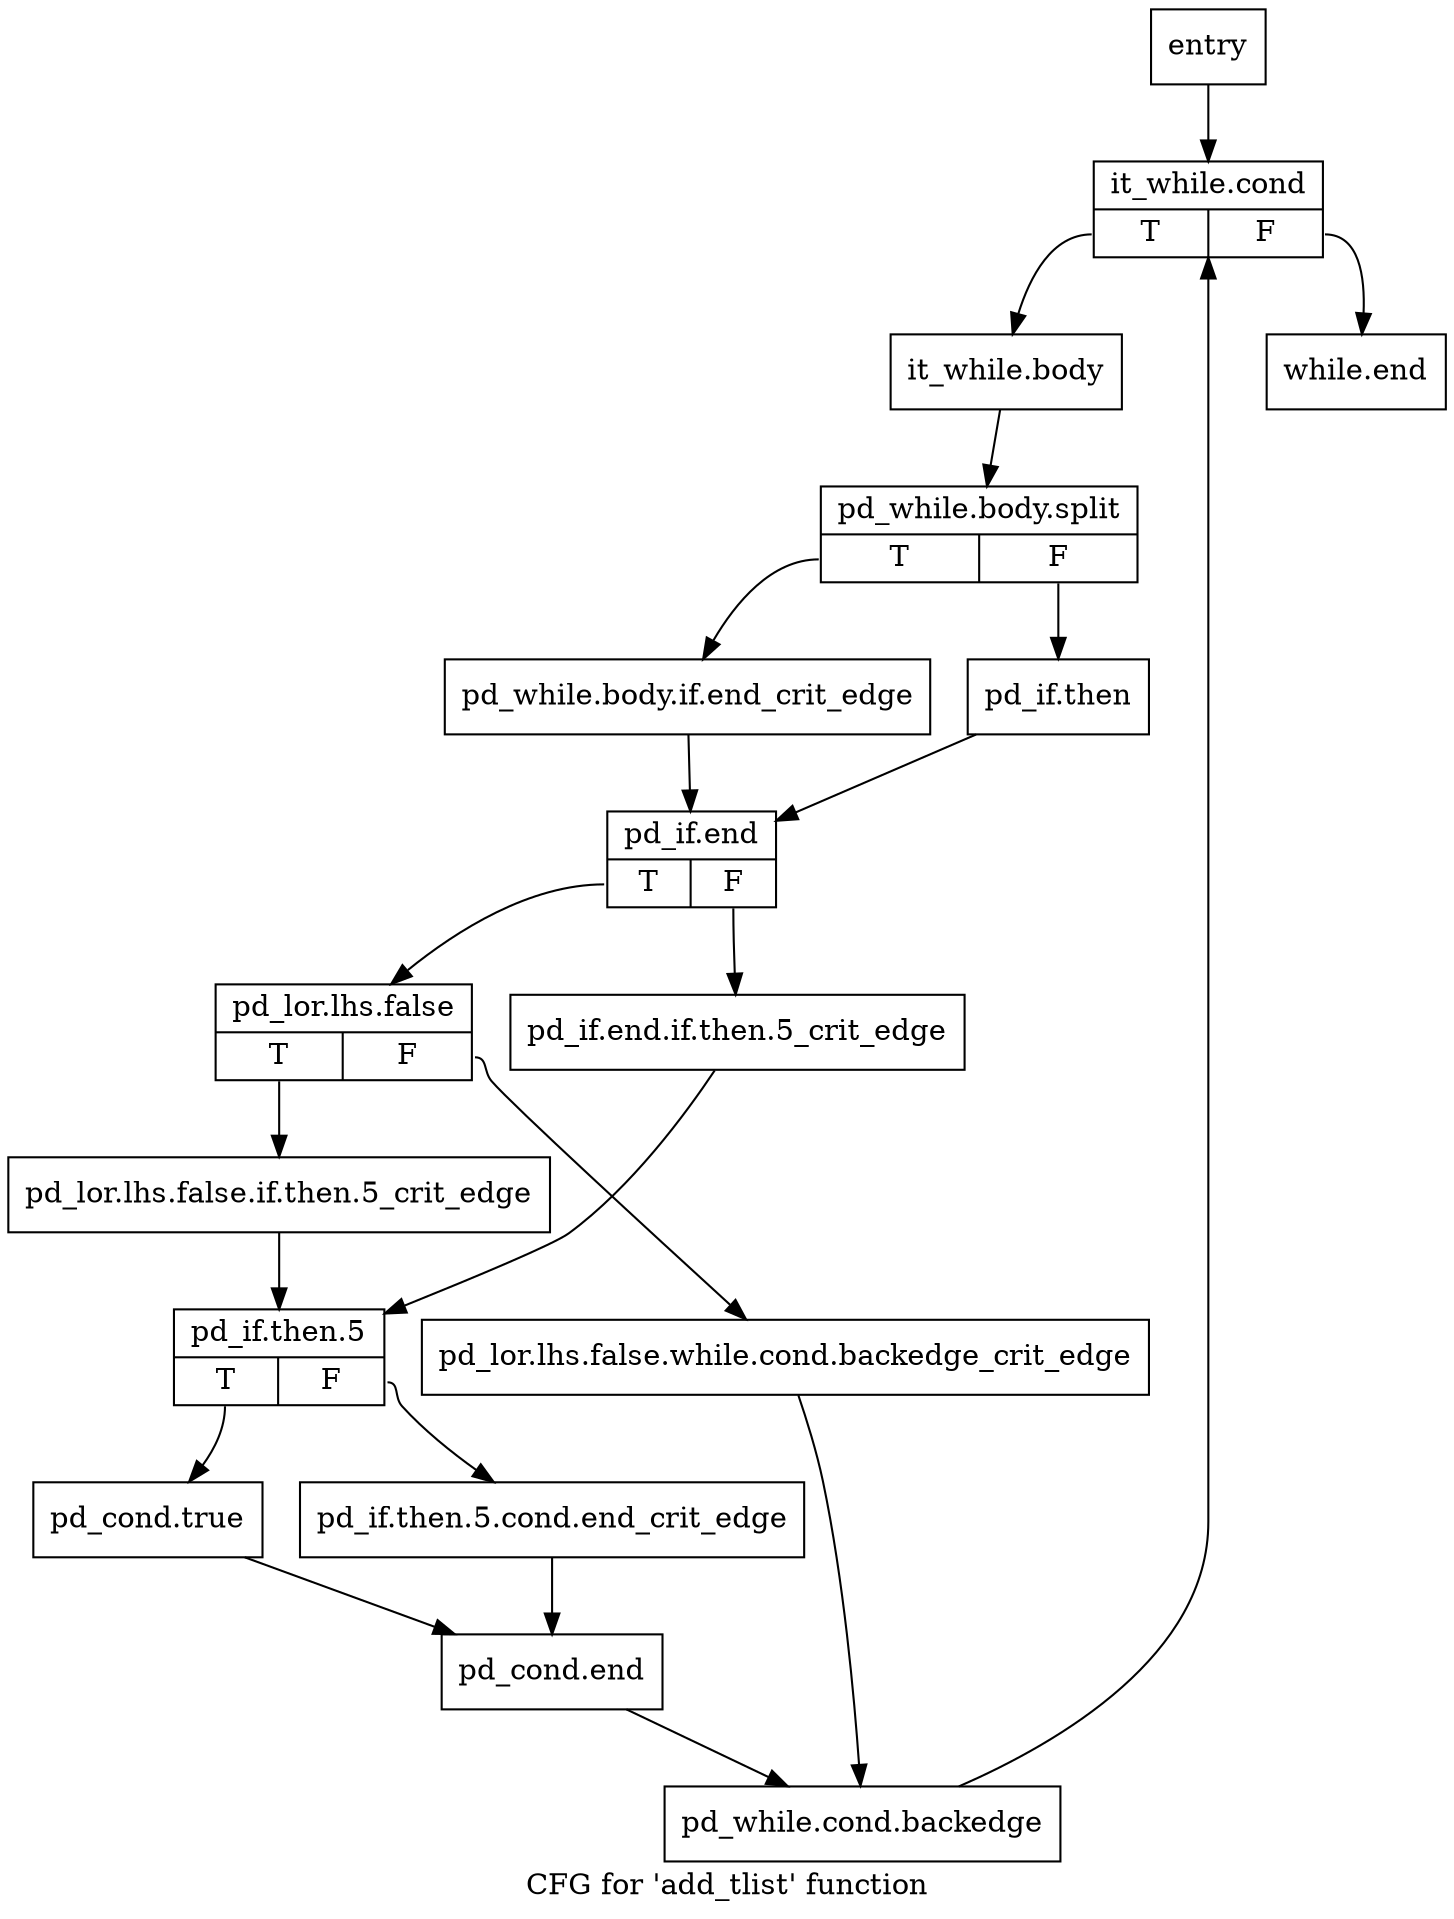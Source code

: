 digraph "CFG for 'add_tlist' function" {
	label="CFG for 'add_tlist' function";

	Node0x292d680 [shape=record,label="{entry}"];
	Node0x292d680 -> Node0x292d6d0;
	Node0x292d6d0 [shape=record,label="{it_while.cond|{<s0>T|<s1>F}}"];
	Node0x292d6d0:s0 -> Node0x292d720;
	Node0x292d6d0:s1 -> Node0x292db30;
	Node0x292d720 [shape=record,label="{it_while.body}"];
	Node0x292d720 -> Node0xccc0360;
	Node0xccc0360 [shape=record,label="{pd_while.body.split|{<s0>T|<s1>F}}"];
	Node0xccc0360:s0 -> Node0x292d770;
	Node0xccc0360:s1 -> Node0x292d7c0;
	Node0x292d770 [shape=record,label="{pd_while.body.if.end_crit_edge}"];
	Node0x292d770 -> Node0x292d810;
	Node0x292d7c0 [shape=record,label="{pd_if.then}"];
	Node0x292d7c0 -> Node0x292d810;
	Node0x292d810 [shape=record,label="{pd_if.end|{<s0>T|<s1>F}}"];
	Node0x292d810:s0 -> Node0x292d8b0;
	Node0x292d810:s1 -> Node0x292d860;
	Node0x292d860 [shape=record,label="{pd_if.end.if.then.5_crit_edge}"];
	Node0x292d860 -> Node0x292d9a0;
	Node0x292d8b0 [shape=record,label="{pd_lor.lhs.false|{<s0>T|<s1>F}}"];
	Node0x292d8b0:s0 -> Node0x292d950;
	Node0x292d8b0:s1 -> Node0x292d900;
	Node0x292d900 [shape=record,label="{pd_lor.lhs.false.while.cond.backedge_crit_edge}"];
	Node0x292d900 -> Node0x292dae0;
	Node0x292d950 [shape=record,label="{pd_lor.lhs.false.if.then.5_crit_edge}"];
	Node0x292d950 -> Node0x292d9a0;
	Node0x292d9a0 [shape=record,label="{pd_if.then.5|{<s0>T|<s1>F}}"];
	Node0x292d9a0:s0 -> Node0x292da40;
	Node0x292d9a0:s1 -> Node0x292d9f0;
	Node0x292d9f0 [shape=record,label="{pd_if.then.5.cond.end_crit_edge}"];
	Node0x292d9f0 -> Node0x292da90;
	Node0x292da40 [shape=record,label="{pd_cond.true}"];
	Node0x292da40 -> Node0x292da90;
	Node0x292da90 [shape=record,label="{pd_cond.end}"];
	Node0x292da90 -> Node0x292dae0;
	Node0x292dae0 [shape=record,label="{pd_while.cond.backedge}"];
	Node0x292dae0 -> Node0x292d6d0;
	Node0x292db30 [shape=record,label="{while.end}"];
}
